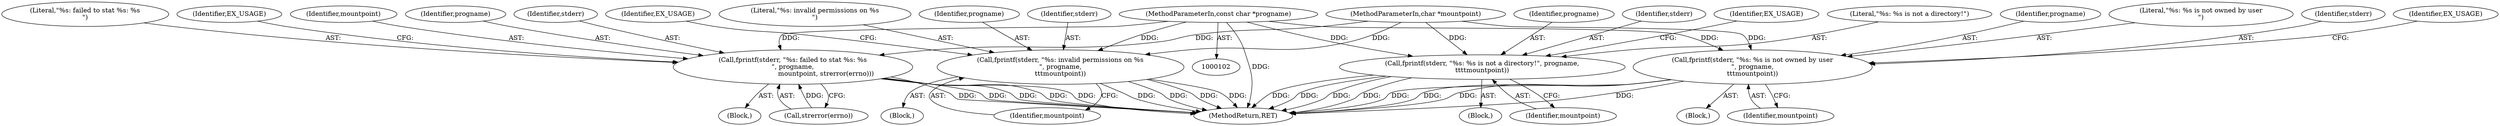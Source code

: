 digraph "0_samba_3ae5dac462c4ed0fb2cd94553583c56fce2f9d80@pointer" {
"1000103" [label="(MethodParameterIn,const char *progname)"];
"1000117" [label="(Call,fprintf(stderr, \"%s: failed to stat %s: %s\n\", progname,\n                                mountpoint, strerror(errno)))"];
"1000133" [label="(Call,fprintf(stderr, \"%s: %s is not a directory!\", progname,\n\t\t\t\tmountpoint))"];
"1000154" [label="(Call,fprintf(stderr, \"%s: %s is not owned by user\n\", progname,\n\t\t\tmountpoint))"];
"1000170" [label="(Call,fprintf(stderr, \"%s: invalid permissions on %s\n\", progname,\n\t\t\tmountpoint))"];
"1000160" [label="(Identifier,EX_USAGE)"];
"1000119" [label="(Literal,\"%s: failed to stat %s: %s\n\")"];
"1000135" [label="(Literal,\"%s: %s is not a directory!\")"];
"1000157" [label="(Identifier,progname)"];
"1000104" [label="(MethodParameterIn,char *mountpoint)"];
"1000103" [label="(MethodParameterIn,const char *progname)"];
"1000116" [label="(Block,)"];
"1000158" [label="(Identifier,mountpoint)"];
"1000156" [label="(Literal,\"%s: %s is not owned by user\n\")"];
"1000132" [label="(Block,)"];
"1000155" [label="(Identifier,stderr)"];
"1000122" [label="(Call,strerror(errno))"];
"1000176" [label="(Identifier,EX_USAGE)"];
"1000169" [label="(Block,)"];
"1000179" [label="(MethodReturn,RET)"];
"1000136" [label="(Identifier,progname)"];
"1000125" [label="(Identifier,EX_USAGE)"];
"1000170" [label="(Call,fprintf(stderr, \"%s: invalid permissions on %s\n\", progname,\n\t\t\tmountpoint))"];
"1000154" [label="(Call,fprintf(stderr, \"%s: %s is not owned by user\n\", progname,\n\t\t\tmountpoint))"];
"1000134" [label="(Identifier,stderr)"];
"1000174" [label="(Identifier,mountpoint)"];
"1000121" [label="(Identifier,mountpoint)"];
"1000133" [label="(Call,fprintf(stderr, \"%s: %s is not a directory!\", progname,\n\t\t\t\tmountpoint))"];
"1000172" [label="(Literal,\"%s: invalid permissions on %s\n\")"];
"1000173" [label="(Identifier,progname)"];
"1000153" [label="(Block,)"];
"1000139" [label="(Identifier,EX_USAGE)"];
"1000120" [label="(Identifier,progname)"];
"1000118" [label="(Identifier,stderr)"];
"1000137" [label="(Identifier,mountpoint)"];
"1000171" [label="(Identifier,stderr)"];
"1000117" [label="(Call,fprintf(stderr, \"%s: failed to stat %s: %s\n\", progname,\n                                mountpoint, strerror(errno)))"];
"1000103" -> "1000102"  [label="AST: "];
"1000103" -> "1000179"  [label="DDG: "];
"1000103" -> "1000117"  [label="DDG: "];
"1000103" -> "1000133"  [label="DDG: "];
"1000103" -> "1000154"  [label="DDG: "];
"1000103" -> "1000170"  [label="DDG: "];
"1000117" -> "1000116"  [label="AST: "];
"1000117" -> "1000122"  [label="CFG: "];
"1000118" -> "1000117"  [label="AST: "];
"1000119" -> "1000117"  [label="AST: "];
"1000120" -> "1000117"  [label="AST: "];
"1000121" -> "1000117"  [label="AST: "];
"1000122" -> "1000117"  [label="AST: "];
"1000125" -> "1000117"  [label="CFG: "];
"1000117" -> "1000179"  [label="DDG: "];
"1000117" -> "1000179"  [label="DDG: "];
"1000117" -> "1000179"  [label="DDG: "];
"1000117" -> "1000179"  [label="DDG: "];
"1000117" -> "1000179"  [label="DDG: "];
"1000104" -> "1000117"  [label="DDG: "];
"1000122" -> "1000117"  [label="DDG: "];
"1000133" -> "1000132"  [label="AST: "];
"1000133" -> "1000137"  [label="CFG: "];
"1000134" -> "1000133"  [label="AST: "];
"1000135" -> "1000133"  [label="AST: "];
"1000136" -> "1000133"  [label="AST: "];
"1000137" -> "1000133"  [label="AST: "];
"1000139" -> "1000133"  [label="CFG: "];
"1000133" -> "1000179"  [label="DDG: "];
"1000133" -> "1000179"  [label="DDG: "];
"1000133" -> "1000179"  [label="DDG: "];
"1000133" -> "1000179"  [label="DDG: "];
"1000104" -> "1000133"  [label="DDG: "];
"1000154" -> "1000153"  [label="AST: "];
"1000154" -> "1000158"  [label="CFG: "];
"1000155" -> "1000154"  [label="AST: "];
"1000156" -> "1000154"  [label="AST: "];
"1000157" -> "1000154"  [label="AST: "];
"1000158" -> "1000154"  [label="AST: "];
"1000160" -> "1000154"  [label="CFG: "];
"1000154" -> "1000179"  [label="DDG: "];
"1000154" -> "1000179"  [label="DDG: "];
"1000154" -> "1000179"  [label="DDG: "];
"1000154" -> "1000179"  [label="DDG: "];
"1000104" -> "1000154"  [label="DDG: "];
"1000170" -> "1000169"  [label="AST: "];
"1000170" -> "1000174"  [label="CFG: "];
"1000171" -> "1000170"  [label="AST: "];
"1000172" -> "1000170"  [label="AST: "];
"1000173" -> "1000170"  [label="AST: "];
"1000174" -> "1000170"  [label="AST: "];
"1000176" -> "1000170"  [label="CFG: "];
"1000170" -> "1000179"  [label="DDG: "];
"1000170" -> "1000179"  [label="DDG: "];
"1000170" -> "1000179"  [label="DDG: "];
"1000170" -> "1000179"  [label="DDG: "];
"1000104" -> "1000170"  [label="DDG: "];
}
